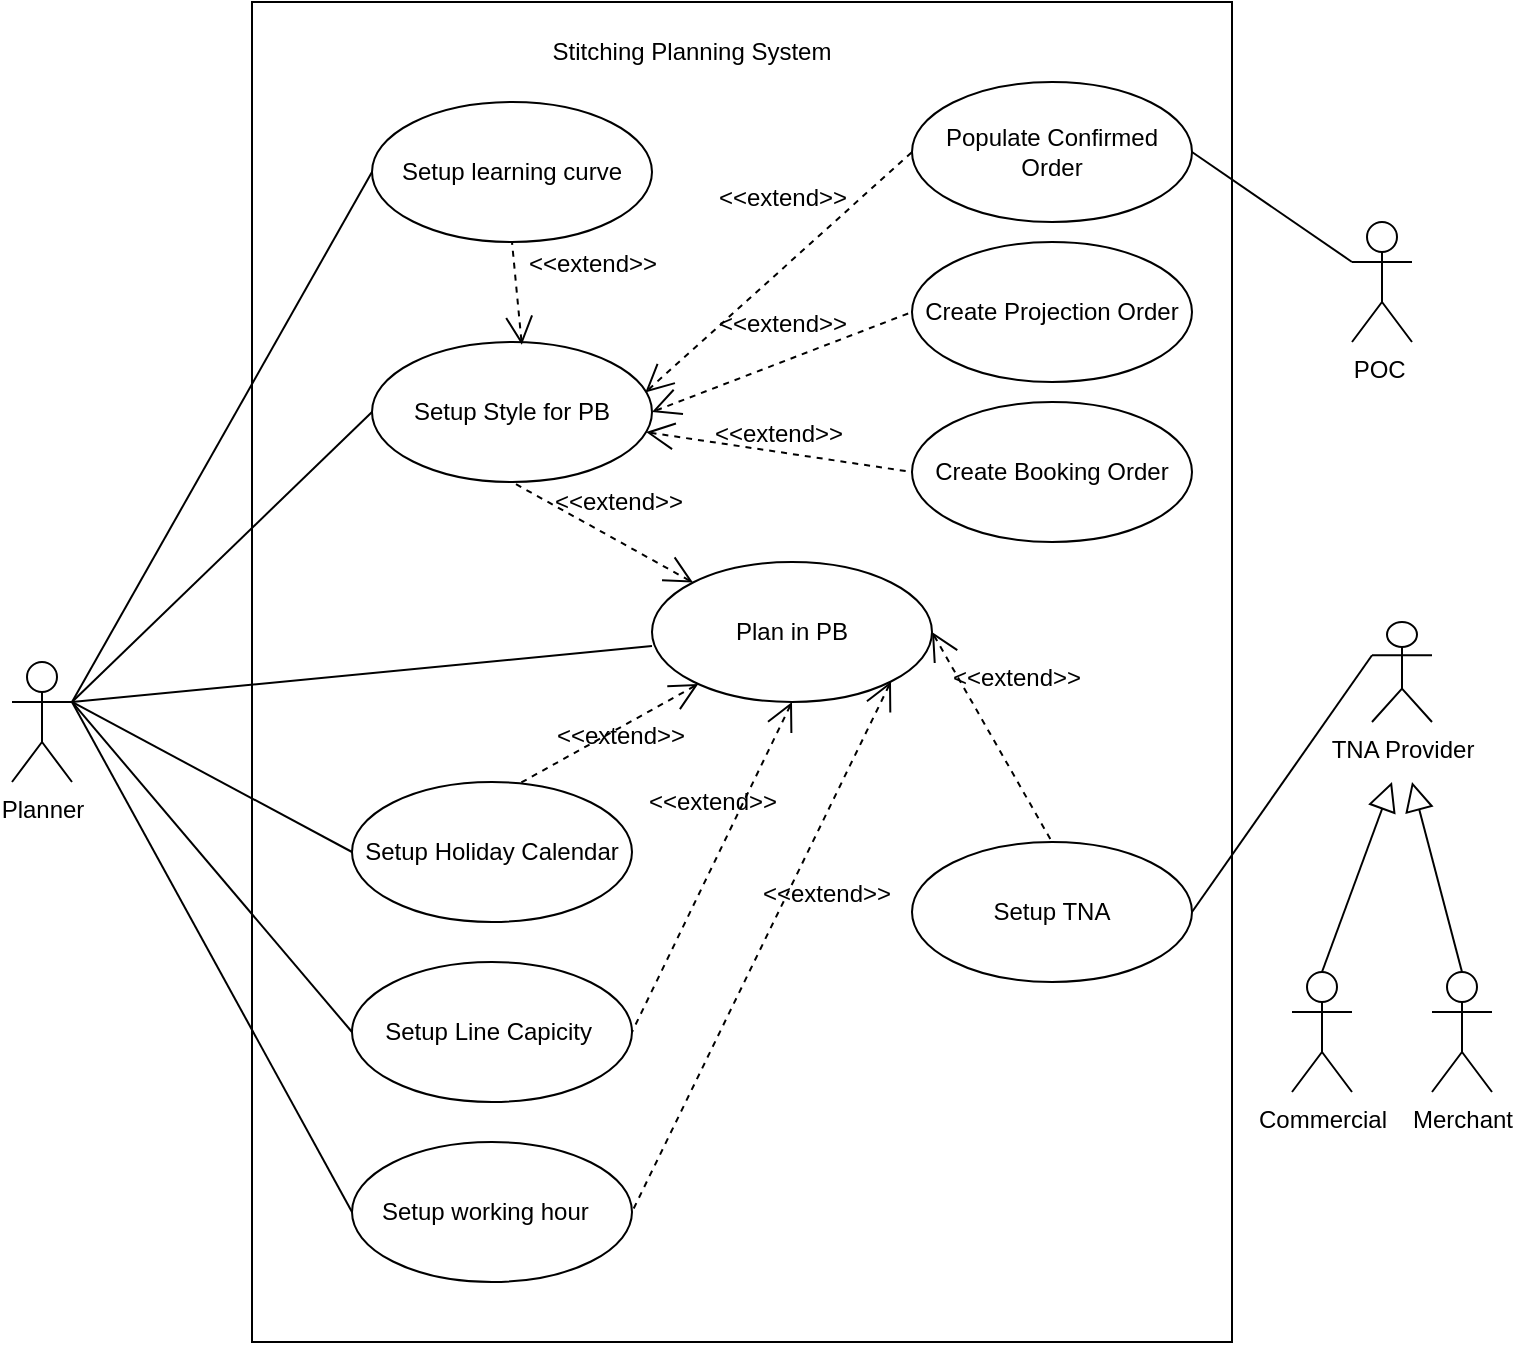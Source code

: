 <mxfile version="14.6.13" type="device"><diagram id="ALnKponOzt4VuiTurYae" name="Page-1"><mxGraphModel dx="899" dy="533" grid="1" gridSize="10" guides="1" tooltips="1" connect="1" arrows="1" fold="1" page="1" pageScale="1" pageWidth="850" pageHeight="1100" math="0" shadow="0"><root><mxCell id="0"/><mxCell id="1" parent="0"/><mxCell id="EBCxUIKVuTzScL9Nidse-2" value="Planner" style="shape=umlActor;verticalLabelPosition=bottom;verticalAlign=top;html=1;outlineConnect=0;" parent="1" vertex="1"><mxGeometry x="30" y="340" width="30" height="60" as="geometry"/></mxCell><mxCell id="EBCxUIKVuTzScL9Nidse-5" value="Merchant" style="shape=umlActor;verticalLabelPosition=bottom;verticalAlign=top;html=1;outlineConnect=0;" parent="1" vertex="1"><mxGeometry x="740" y="495" width="30" height="60" as="geometry"/></mxCell><mxCell id="EBCxUIKVuTzScL9Nidse-11" value="" style="rounded=0;whiteSpace=wrap;html=1;" parent="1" vertex="1"><mxGeometry x="150" y="10" width="490" height="670" as="geometry"/></mxCell><mxCell id="oDzVrae0to3VzGx-cAxR-1" value="Stitching Planning System" style="text;html=1;strokeColor=none;fillColor=none;align=center;verticalAlign=middle;whiteSpace=wrap;rounded=0;" parent="1" vertex="1"><mxGeometry x="290" y="20" width="160" height="30" as="geometry"/></mxCell><mxCell id="oDzVrae0to3VzGx-cAxR-3" value="Plan in PB" style="ellipse;whiteSpace=wrap;html=1;fontSize=12;" parent="1" vertex="1"><mxGeometry x="350" y="290" width="140" height="70" as="geometry"/></mxCell><mxCell id="oDzVrae0to3VzGx-cAxR-4" value="Setup Style for PB" style="ellipse;whiteSpace=wrap;html=1;fontSize=12;" parent="1" vertex="1"><mxGeometry x="210" y="180" width="140" height="70" as="geometry"/></mxCell><mxCell id="oDzVrae0to3VzGx-cAxR-5" value="Create Projection Order" style="ellipse;whiteSpace=wrap;html=1;fontSize=12;" parent="1" vertex="1"><mxGeometry x="480" y="130" width="140" height="70" as="geometry"/></mxCell><mxCell id="oDzVrae0to3VzGx-cAxR-6" value="Create Booking Order" style="ellipse;whiteSpace=wrap;html=1;fontSize=12;" parent="1" vertex="1"><mxGeometry x="480" y="210" width="140" height="70" as="geometry"/></mxCell><mxCell id="oDzVrae0to3VzGx-cAxR-7" value="Setup Holiday Calendar" style="ellipse;whiteSpace=wrap;html=1;fontSize=12;" parent="1" vertex="1"><mxGeometry x="200" y="400" width="140" height="70" as="geometry"/></mxCell><mxCell id="oDzVrae0to3VzGx-cAxR-8" value="Setup learning curve" style="ellipse;whiteSpace=wrap;html=1;fontSize=12;" parent="1" vertex="1"><mxGeometry x="210" y="60" width="140" height="70" as="geometry"/></mxCell><mxCell id="oDzVrae0to3VzGx-cAxR-9" value="Setup Line Capicity&amp;nbsp;" style="ellipse;whiteSpace=wrap;html=1;fontSize=12;" parent="1" vertex="1"><mxGeometry x="200" y="490" width="140" height="70" as="geometry"/></mxCell><mxCell id="oDzVrae0to3VzGx-cAxR-10" value="Setup working hour&amp;nbsp;&amp;nbsp;" style="ellipse;whiteSpace=wrap;html=1;fontSize=12;" parent="1" vertex="1"><mxGeometry x="200" y="580" width="140" height="70" as="geometry"/></mxCell><mxCell id="oDzVrae0to3VzGx-cAxR-11" value="Setup TNA" style="ellipse;whiteSpace=wrap;html=1;fontSize=12;" parent="1" vertex="1"><mxGeometry x="480" y="430" width="140" height="70" as="geometry"/></mxCell><mxCell id="oDzVrae0to3VzGx-cAxR-12" value="Populate Confirmed Order" style="ellipse;whiteSpace=wrap;html=1;fontSize=12;" parent="1" vertex="1"><mxGeometry x="480" y="50" width="140" height="70" as="geometry"/></mxCell><mxCell id="oDzVrae0to3VzGx-cAxR-16" value="POC&amp;nbsp;" style="shape=umlActor;html=1;verticalLabelPosition=bottom;verticalAlign=top;align=center;fontSize=12;" parent="1" vertex="1"><mxGeometry x="700" y="120" width="30" height="60" as="geometry"/></mxCell><mxCell id="oDzVrae0to3VzGx-cAxR-17" value="" style="edgeStyle=none;html=1;endArrow=none;verticalAlign=bottom;rounded=0;fontSize=12;exitX=1;exitY=0.5;exitDx=0;exitDy=0;entryX=0;entryY=0.333;entryDx=0;entryDy=0;entryPerimeter=0;" parent="1" source="oDzVrae0to3VzGx-cAxR-12" target="oDzVrae0to3VzGx-cAxR-16" edge="1"><mxGeometry width="160" relative="1" as="geometry"><mxPoint x="540" y="520" as="sourcePoint"/><mxPoint x="700" y="520" as="targetPoint"/></mxGeometry></mxCell><mxCell id="oDzVrae0to3VzGx-cAxR-18" value="" style="edgeStyle=none;html=1;endArrow=none;verticalAlign=bottom;rounded=0;fontSize=12;entryX=0;entryY=0.6;entryDx=0;entryDy=0;entryPerimeter=0;exitX=1;exitY=0.333;exitDx=0;exitDy=0;exitPerimeter=0;" parent="1" source="EBCxUIKVuTzScL9Nidse-2" target="oDzVrae0to3VzGx-cAxR-3" edge="1"><mxGeometry width="160" relative="1" as="geometry"><mxPoint x="70" y="210" as="sourcePoint"/><mxPoint x="230" y="210" as="targetPoint"/></mxGeometry></mxCell><mxCell id="oDzVrae0to3VzGx-cAxR-19" value="" style="edgeStyle=none;html=1;endArrow=none;verticalAlign=bottom;rounded=0;fontSize=12;exitX=1;exitY=0.333;exitDx=0;exitDy=0;exitPerimeter=0;entryX=0;entryY=0.5;entryDx=0;entryDy=0;" parent="1" source="EBCxUIKVuTzScL9Nidse-2" target="oDzVrae0to3VzGx-cAxR-4" edge="1"><mxGeometry width="160" relative="1" as="geometry"><mxPoint x="350" y="390" as="sourcePoint"/><mxPoint x="510" y="390" as="targetPoint"/></mxGeometry></mxCell><mxCell id="oDzVrae0to3VzGx-cAxR-22" value="" style="edgeStyle=none;html=1;endArrow=none;verticalAlign=bottom;rounded=0;fontSize=12;entryX=0;entryY=0.5;entryDx=0;entryDy=0;exitX=1;exitY=0.333;exitDx=0;exitDy=0;exitPerimeter=0;" parent="1" source="EBCxUIKVuTzScL9Nidse-2" target="oDzVrae0to3VzGx-cAxR-7" edge="1"><mxGeometry width="160" relative="1" as="geometry"><mxPoint x="40" y="300" as="sourcePoint"/><mxPoint x="210" y="300" as="targetPoint"/></mxGeometry></mxCell><mxCell id="oDzVrae0to3VzGx-cAxR-23" value="" style="edgeStyle=none;html=1;endArrow=none;verticalAlign=bottom;rounded=0;fontSize=12;exitX=1;exitY=0.333;exitDx=0;exitDy=0;exitPerimeter=0;entryX=0;entryY=0.5;entryDx=0;entryDy=0;" parent="1" source="EBCxUIKVuTzScL9Nidse-2" target="oDzVrae0to3VzGx-cAxR-9" edge="1"><mxGeometry width="160" relative="1" as="geometry"><mxPoint x="350" y="390" as="sourcePoint"/><mxPoint x="510" y="390" as="targetPoint"/></mxGeometry></mxCell><mxCell id="oDzVrae0to3VzGx-cAxR-24" value="" style="edgeStyle=none;html=1;endArrow=none;verticalAlign=bottom;rounded=0;fontSize=12;exitX=1;exitY=0.333;exitDx=0;exitDy=0;exitPerimeter=0;entryX=0;entryY=0.5;entryDx=0;entryDy=0;" parent="1" source="EBCxUIKVuTzScL9Nidse-2" target="oDzVrae0to3VzGx-cAxR-10" edge="1"><mxGeometry width="160" relative="1" as="geometry"><mxPoint x="80" y="360" as="sourcePoint"/><mxPoint x="215.04" y="585.99" as="targetPoint"/></mxGeometry></mxCell><mxCell id="oDzVrae0to3VzGx-cAxR-25" value="" style="edgeStyle=none;html=1;endArrow=none;verticalAlign=bottom;rounded=0;fontSize=12;entryX=0;entryY=0.5;entryDx=0;entryDy=0;exitX=1;exitY=0.333;exitDx=0;exitDy=0;exitPerimeter=0;" parent="1" source="EBCxUIKVuTzScL9Nidse-2" target="oDzVrae0to3VzGx-cAxR-8" edge="1"><mxGeometry width="160" relative="1" as="geometry"><mxPoint x="70" y="350" as="sourcePoint"/><mxPoint x="210" y="665" as="targetPoint"/></mxGeometry></mxCell><mxCell id="oDzVrae0to3VzGx-cAxR-27" value="&amp;lt;&amp;lt;extend&amp;gt;&amp;gt;" style="edgeStyle=none;html=1;startArrow=open;endArrow=none;startSize=12;verticalAlign=bottom;dashed=1;labelBackgroundColor=none;rounded=0;fontSize=12;entryX=0;entryY=0.5;entryDx=0;entryDy=0;exitX=0.976;exitY=0.36;exitDx=0;exitDy=0;exitPerimeter=0;" parent="1" source="oDzVrae0to3VzGx-cAxR-4" target="oDzVrae0to3VzGx-cAxR-12" edge="1"><mxGeometry x="0.223" y="20" width="160" relative="1" as="geometry"><mxPoint x="340" y="184.5" as="sourcePoint"/><mxPoint x="430" y="185" as="targetPoint"/><mxPoint as="offset"/></mxGeometry></mxCell><mxCell id="oDzVrae0to3VzGx-cAxR-28" value="&amp;lt;&amp;lt;extend&amp;gt;&amp;gt;" style="edgeStyle=none;html=1;startArrow=open;endArrow=none;startSize=12;verticalAlign=bottom;dashed=1;labelBackgroundColor=none;rounded=0;fontSize=12;exitX=1;exitY=0.5;exitDx=0;exitDy=0;entryX=0;entryY=0.5;entryDx=0;entryDy=0;" parent="1" source="oDzVrae0to3VzGx-cAxR-4" target="oDzVrae0to3VzGx-cAxR-5" edge="1"><mxGeometry x="0.045" y="9" width="160" relative="1" as="geometry"><mxPoint x="320" y="254.5" as="sourcePoint"/><mxPoint x="430" y="255" as="targetPoint"/><mxPoint as="offset"/></mxGeometry></mxCell><mxCell id="oDzVrae0to3VzGx-cAxR-29" value="&amp;lt;&amp;lt;extend&amp;gt;&amp;gt;" style="edgeStyle=none;html=1;startArrow=open;endArrow=none;startSize=12;verticalAlign=bottom;dashed=1;labelBackgroundColor=none;rounded=0;fontSize=12;entryX=0;entryY=0.5;entryDx=0;entryDy=0;" parent="1" source="oDzVrae0to3VzGx-cAxR-4" target="oDzVrae0to3VzGx-cAxR-6" edge="1"><mxGeometry width="160" relative="1" as="geometry"><mxPoint x="265" y="334.5" as="sourcePoint"/><mxPoint x="425" y="334.5" as="targetPoint"/></mxGeometry></mxCell><mxCell id="oDzVrae0to3VzGx-cAxR-30" value="&amp;lt;&amp;lt;extend&amp;gt;&amp;gt;" style="edgeStyle=none;html=1;startArrow=open;endArrow=none;startSize=12;verticalAlign=bottom;dashed=1;labelBackgroundColor=none;rounded=0;fontSize=12;exitX=0.535;exitY=0.02;exitDx=0;exitDy=0;exitPerimeter=0;entryX=0.5;entryY=1;entryDx=0;entryDy=0;" parent="1" source="oDzVrae0to3VzGx-cAxR-4" target="oDzVrae0to3VzGx-cAxR-8" edge="1"><mxGeometry x="0.082" y="-38" width="160" relative="1" as="geometry"><mxPoint x="230" y="390" as="sourcePoint"/><mxPoint x="295" y="170" as="targetPoint"/><mxPoint as="offset"/></mxGeometry></mxCell><mxCell id="oDzVrae0to3VzGx-cAxR-31" value="&amp;lt;&amp;lt;extend&amp;gt;&amp;gt;" style="edgeStyle=none;html=1;startArrow=open;endArrow=none;startSize=12;verticalAlign=bottom;dashed=1;labelBackgroundColor=none;rounded=0;fontSize=12;entryX=0.5;entryY=1;entryDx=0;entryDy=0;exitX=0;exitY=0;exitDx=0;exitDy=0;" parent="1" source="oDzVrae0to3VzGx-cAxR-3" target="oDzVrae0to3VzGx-cAxR-4" edge="1"><mxGeometry x="-0.086" y="-9" width="160" relative="1" as="geometry"><mxPoint x="240" y="180" as="sourcePoint"/><mxPoint x="400" y="180" as="targetPoint"/><mxPoint as="offset"/></mxGeometry></mxCell><mxCell id="oDzVrae0to3VzGx-cAxR-32" value="&amp;lt;&amp;lt;extend&amp;gt;&amp;gt;" style="edgeStyle=none;html=1;startArrow=open;endArrow=none;startSize=12;verticalAlign=bottom;dashed=1;labelBackgroundColor=none;rounded=0;fontSize=12;entryX=0.59;entryY=0.02;entryDx=0;entryDy=0;entryPerimeter=0;" parent="1" source="oDzVrae0to3VzGx-cAxR-3" target="oDzVrae0to3VzGx-cAxR-7" edge="1"><mxGeometry x="-0.017" y="12" width="160" relative="1" as="geometry"><mxPoint x="320" y="360" as="sourcePoint"/><mxPoint x="480" y="360" as="targetPoint"/><mxPoint as="offset"/></mxGeometry></mxCell><mxCell id="oDzVrae0to3VzGx-cAxR-33" value="&amp;lt;&amp;lt;extend&amp;gt;&amp;gt;" style="edgeStyle=none;html=1;startArrow=open;endArrow=none;startSize=12;verticalAlign=bottom;dashed=1;labelBackgroundColor=none;rounded=0;fontSize=12;entryX=1;entryY=0.5;entryDx=0;entryDy=0;exitX=0.5;exitY=1;exitDx=0;exitDy=0;" parent="1" source="oDzVrae0to3VzGx-cAxR-3" target="oDzVrae0to3VzGx-cAxR-9" edge="1"><mxGeometry x="-0.23" y="-10" width="160" relative="1" as="geometry"><mxPoint x="424.599" y="466.295" as="sourcePoint"/><mxPoint x="350.0" y="515.0" as="targetPoint"/><mxPoint as="offset"/></mxGeometry></mxCell><mxCell id="oDzVrae0to3VzGx-cAxR-34" value="&amp;lt;&amp;lt;extend&amp;gt;&amp;gt;" style="edgeStyle=none;html=1;startArrow=open;endArrow=none;startSize=12;verticalAlign=bottom;dashed=1;labelBackgroundColor=none;rounded=0;fontSize=12;entryX=1;entryY=0.5;entryDx=0;entryDy=0;exitX=1;exitY=1;exitDx=0;exitDy=0;" parent="1" source="oDzVrae0to3VzGx-cAxR-3" target="oDzVrae0to3VzGx-cAxR-10" edge="1"><mxGeometry x="-0.201" y="21" width="160" relative="1" as="geometry"><mxPoint x="450" y="380.0" as="sourcePoint"/><mxPoint x="340.0" y="525" as="targetPoint"/><mxPoint as="offset"/></mxGeometry></mxCell><mxCell id="aiAPkprKrnDus5jIR-tM-1" value="&amp;lt;&amp;lt;extend&amp;gt;&amp;gt;" style="edgeStyle=none;html=1;startArrow=open;endArrow=none;startSize=12;verticalAlign=bottom;dashed=1;labelBackgroundColor=none;rounded=0;fontSize=12;entryX=0.5;entryY=0;entryDx=0;entryDy=0;exitX=1;exitY=0.5;exitDx=0;exitDy=0;" parent="1" source="oDzVrae0to3VzGx-cAxR-3" target="oDzVrae0to3VzGx-cAxR-11" edge="1"><mxGeometry x="-0.201" y="21" width="160" relative="1" as="geometry"><mxPoint x="499.497" y="369.749" as="sourcePoint"/><mxPoint x="350" y="625" as="targetPoint"/><mxPoint as="offset"/></mxGeometry></mxCell><mxCell id="3fxUhn3JFvnf0gJhqLK5-1" value="Commercial" style="shape=umlActor;verticalLabelPosition=bottom;verticalAlign=top;html=1;outlineConnect=0;" vertex="1" parent="1"><mxGeometry x="670" y="495" width="30" height="60" as="geometry"/></mxCell><mxCell id="3fxUhn3JFvnf0gJhqLK5-2" value="" style="endArrow=none;html=1;entryX=0;entryY=0.333;entryDx=0;entryDy=0;entryPerimeter=0;exitX=1;exitY=0.5;exitDx=0;exitDy=0;" edge="1" parent="1" source="oDzVrae0to3VzGx-cAxR-11" target="3fxUhn3JFvnf0gJhqLK5-3"><mxGeometry width="50" height="50" relative="1" as="geometry"><mxPoint x="400" y="390" as="sourcePoint"/><mxPoint x="450" y="340" as="targetPoint"/></mxGeometry></mxCell><mxCell id="3fxUhn3JFvnf0gJhqLK5-3" value="TNA Provider" style="shape=umlActor;verticalLabelPosition=bottom;verticalAlign=top;html=1;outlineConnect=0;" vertex="1" parent="1"><mxGeometry x="710" y="320" width="30" height="50" as="geometry"/></mxCell><mxCell id="3fxUhn3JFvnf0gJhqLK5-5" value="" style="edgeStyle=none;html=1;endArrow=block;endFill=0;endSize=12;verticalAlign=bottom;exitX=0.5;exitY=0;exitDx=0;exitDy=0;exitPerimeter=0;" edge="1" parent="1" source="3fxUhn3JFvnf0gJhqLK5-1"><mxGeometry width="160" relative="1" as="geometry"><mxPoint x="740" y="559" as="sourcePoint"/><mxPoint x="720" y="400" as="targetPoint"/><Array as="points"/></mxGeometry></mxCell><mxCell id="3fxUhn3JFvnf0gJhqLK5-26" value="" style="edgeStyle=none;html=1;endArrow=block;endFill=0;endSize=12;verticalAlign=bottom;exitX=0.5;exitY=0;exitDx=0;exitDy=0;exitPerimeter=0;" edge="1" parent="1" source="EBCxUIKVuTzScL9Nidse-5"><mxGeometry width="160" relative="1" as="geometry"><mxPoint x="735" y="569" as="sourcePoint"/><mxPoint x="730" y="400" as="targetPoint"/><Array as="points"/></mxGeometry></mxCell></root></mxGraphModel></diagram></mxfile>